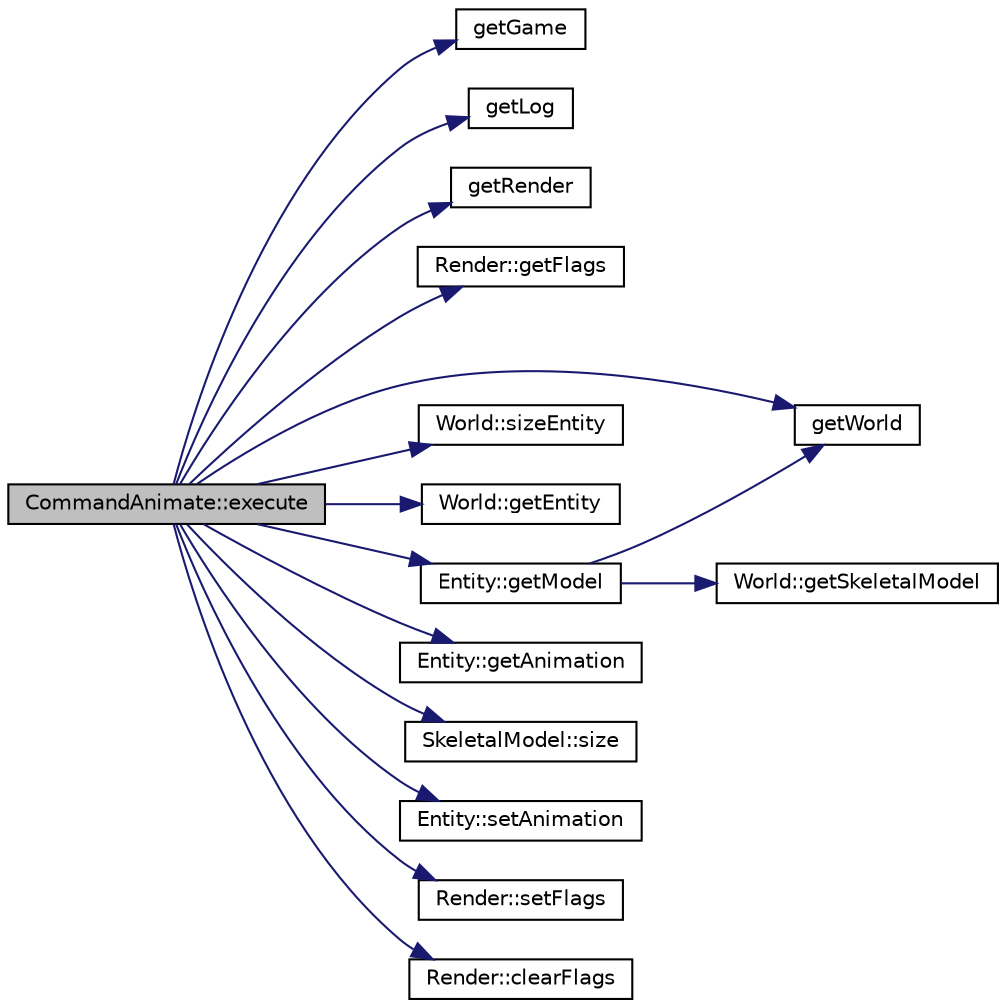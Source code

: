 digraph "CommandAnimate::execute"
{
 // INTERACTIVE_SVG=YES
  edge [fontname="Helvetica",fontsize="10",labelfontname="Helvetica",labelfontsize="10"];
  node [fontname="Helvetica",fontsize="10",shape=record];
  rankdir="LR";
  Node1 [label="CommandAnimate::execute",height=0.2,width=0.4,color="black", fillcolor="grey75", style="filled" fontcolor="black"];
  Node1 -> Node2 [color="midnightblue",fontsize="10",style="solid",fontname="Helvetica"];
  Node2 [label="getGame",height=0.2,width=0.4,color="black", fillcolor="white", style="filled",URL="$_game_8h.html#a37da78d5bcf85296a978f23c73c49320"];
  Node1 -> Node3 [color="midnightblue",fontsize="10",style="solid",fontname="Helvetica"];
  Node3 [label="getLog",height=0.2,width=0.4,color="black", fillcolor="white", style="filled",URL="$_log_8h.html#aa2f604b13755d77658307017af86624a"];
  Node1 -> Node4 [color="midnightblue",fontsize="10",style="solid",fontname="Helvetica"];
  Node4 [label="getRender",height=0.2,width=0.4,color="black", fillcolor="white", style="filled",URL="$_render_8h.html#a812cfcbdabb65847ea87dfed9fafc69d"];
  Node1 -> Node5 [color="midnightblue",fontsize="10",style="solid",fontname="Helvetica"];
  Node5 [label="Render::getFlags",height=0.2,width=0.4,color="black", fillcolor="white", style="filled",URL="$class_render.html#ab0f76ecd339725dad7c49baa92de1b82"];
  Node1 -> Node6 [color="midnightblue",fontsize="10",style="solid",fontname="Helvetica"];
  Node6 [label="getWorld",height=0.2,width=0.4,color="black", fillcolor="white", style="filled",URL="$_world_8h.html#abea1a794341f4259c16d914064e97528"];
  Node1 -> Node7 [color="midnightblue",fontsize="10",style="solid",fontname="Helvetica"];
  Node7 [label="World::sizeEntity",height=0.2,width=0.4,color="black", fillcolor="white", style="filled",URL="$class_world.html#a713b75527ffc2fb00fa94ccb38a6aa96"];
  Node1 -> Node8 [color="midnightblue",fontsize="10",style="solid",fontname="Helvetica"];
  Node8 [label="World::getEntity",height=0.2,width=0.4,color="black", fillcolor="white", style="filled",URL="$class_world.html#a5c068559cbe874b0cf7204d89b4f0200"];
  Node1 -> Node9 [color="midnightblue",fontsize="10",style="solid",fontname="Helvetica"];
  Node9 [label="Entity::getModel",height=0.2,width=0.4,color="black", fillcolor="white", style="filled",URL="$class_entity.html#a4f0fb8f41be916d47a789360c127c14a"];
  Node9 -> Node6 [color="midnightblue",fontsize="10",style="solid",fontname="Helvetica"];
  Node9 -> Node10 [color="midnightblue",fontsize="10",style="solid",fontname="Helvetica"];
  Node10 [label="World::getSkeletalModel",height=0.2,width=0.4,color="black", fillcolor="white", style="filled",URL="$class_world.html#ab060d007b77a8bf4b4cb3e9c0717dcaa"];
  Node1 -> Node11 [color="midnightblue",fontsize="10",style="solid",fontname="Helvetica"];
  Node11 [label="Entity::getAnimation",height=0.2,width=0.4,color="black", fillcolor="white", style="filled",URL="$class_entity.html#a7c6c5cba0acfc4ed68fea5c8a168f8fb"];
  Node1 -> Node12 [color="midnightblue",fontsize="10",style="solid",fontname="Helvetica"];
  Node12 [label="SkeletalModel::size",height=0.2,width=0.4,color="black", fillcolor="white", style="filled",URL="$class_skeletal_model.html#a39029f7a5a754fa264411fe08b7a1022"];
  Node1 -> Node13 [color="midnightblue",fontsize="10",style="solid",fontname="Helvetica"];
  Node13 [label="Entity::setAnimation",height=0.2,width=0.4,color="black", fillcolor="white", style="filled",URL="$class_entity.html#a6a126b20580292b34a3ad7644363682c"];
  Node1 -> Node14 [color="midnightblue",fontsize="10",style="solid",fontname="Helvetica"];
  Node14 [label="Render::setFlags",height=0.2,width=0.4,color="black", fillcolor="white", style="filled",URL="$class_render.html#afd402df2d4eb19b0abdb66690f1b3f68",tooltip="Sets bitflags, changes state of renderer in some way. "];
  Node1 -> Node15 [color="midnightblue",fontsize="10",style="solid",fontname="Helvetica"];
  Node15 [label="Render::clearFlags",height=0.2,width=0.4,color="black", fillcolor="white", style="filled",URL="$class_render.html#a29bd3ff2418b30974ee389481ada6bbc",tooltip="Clears bitflags, changes state of renderer in some way. "];
}

